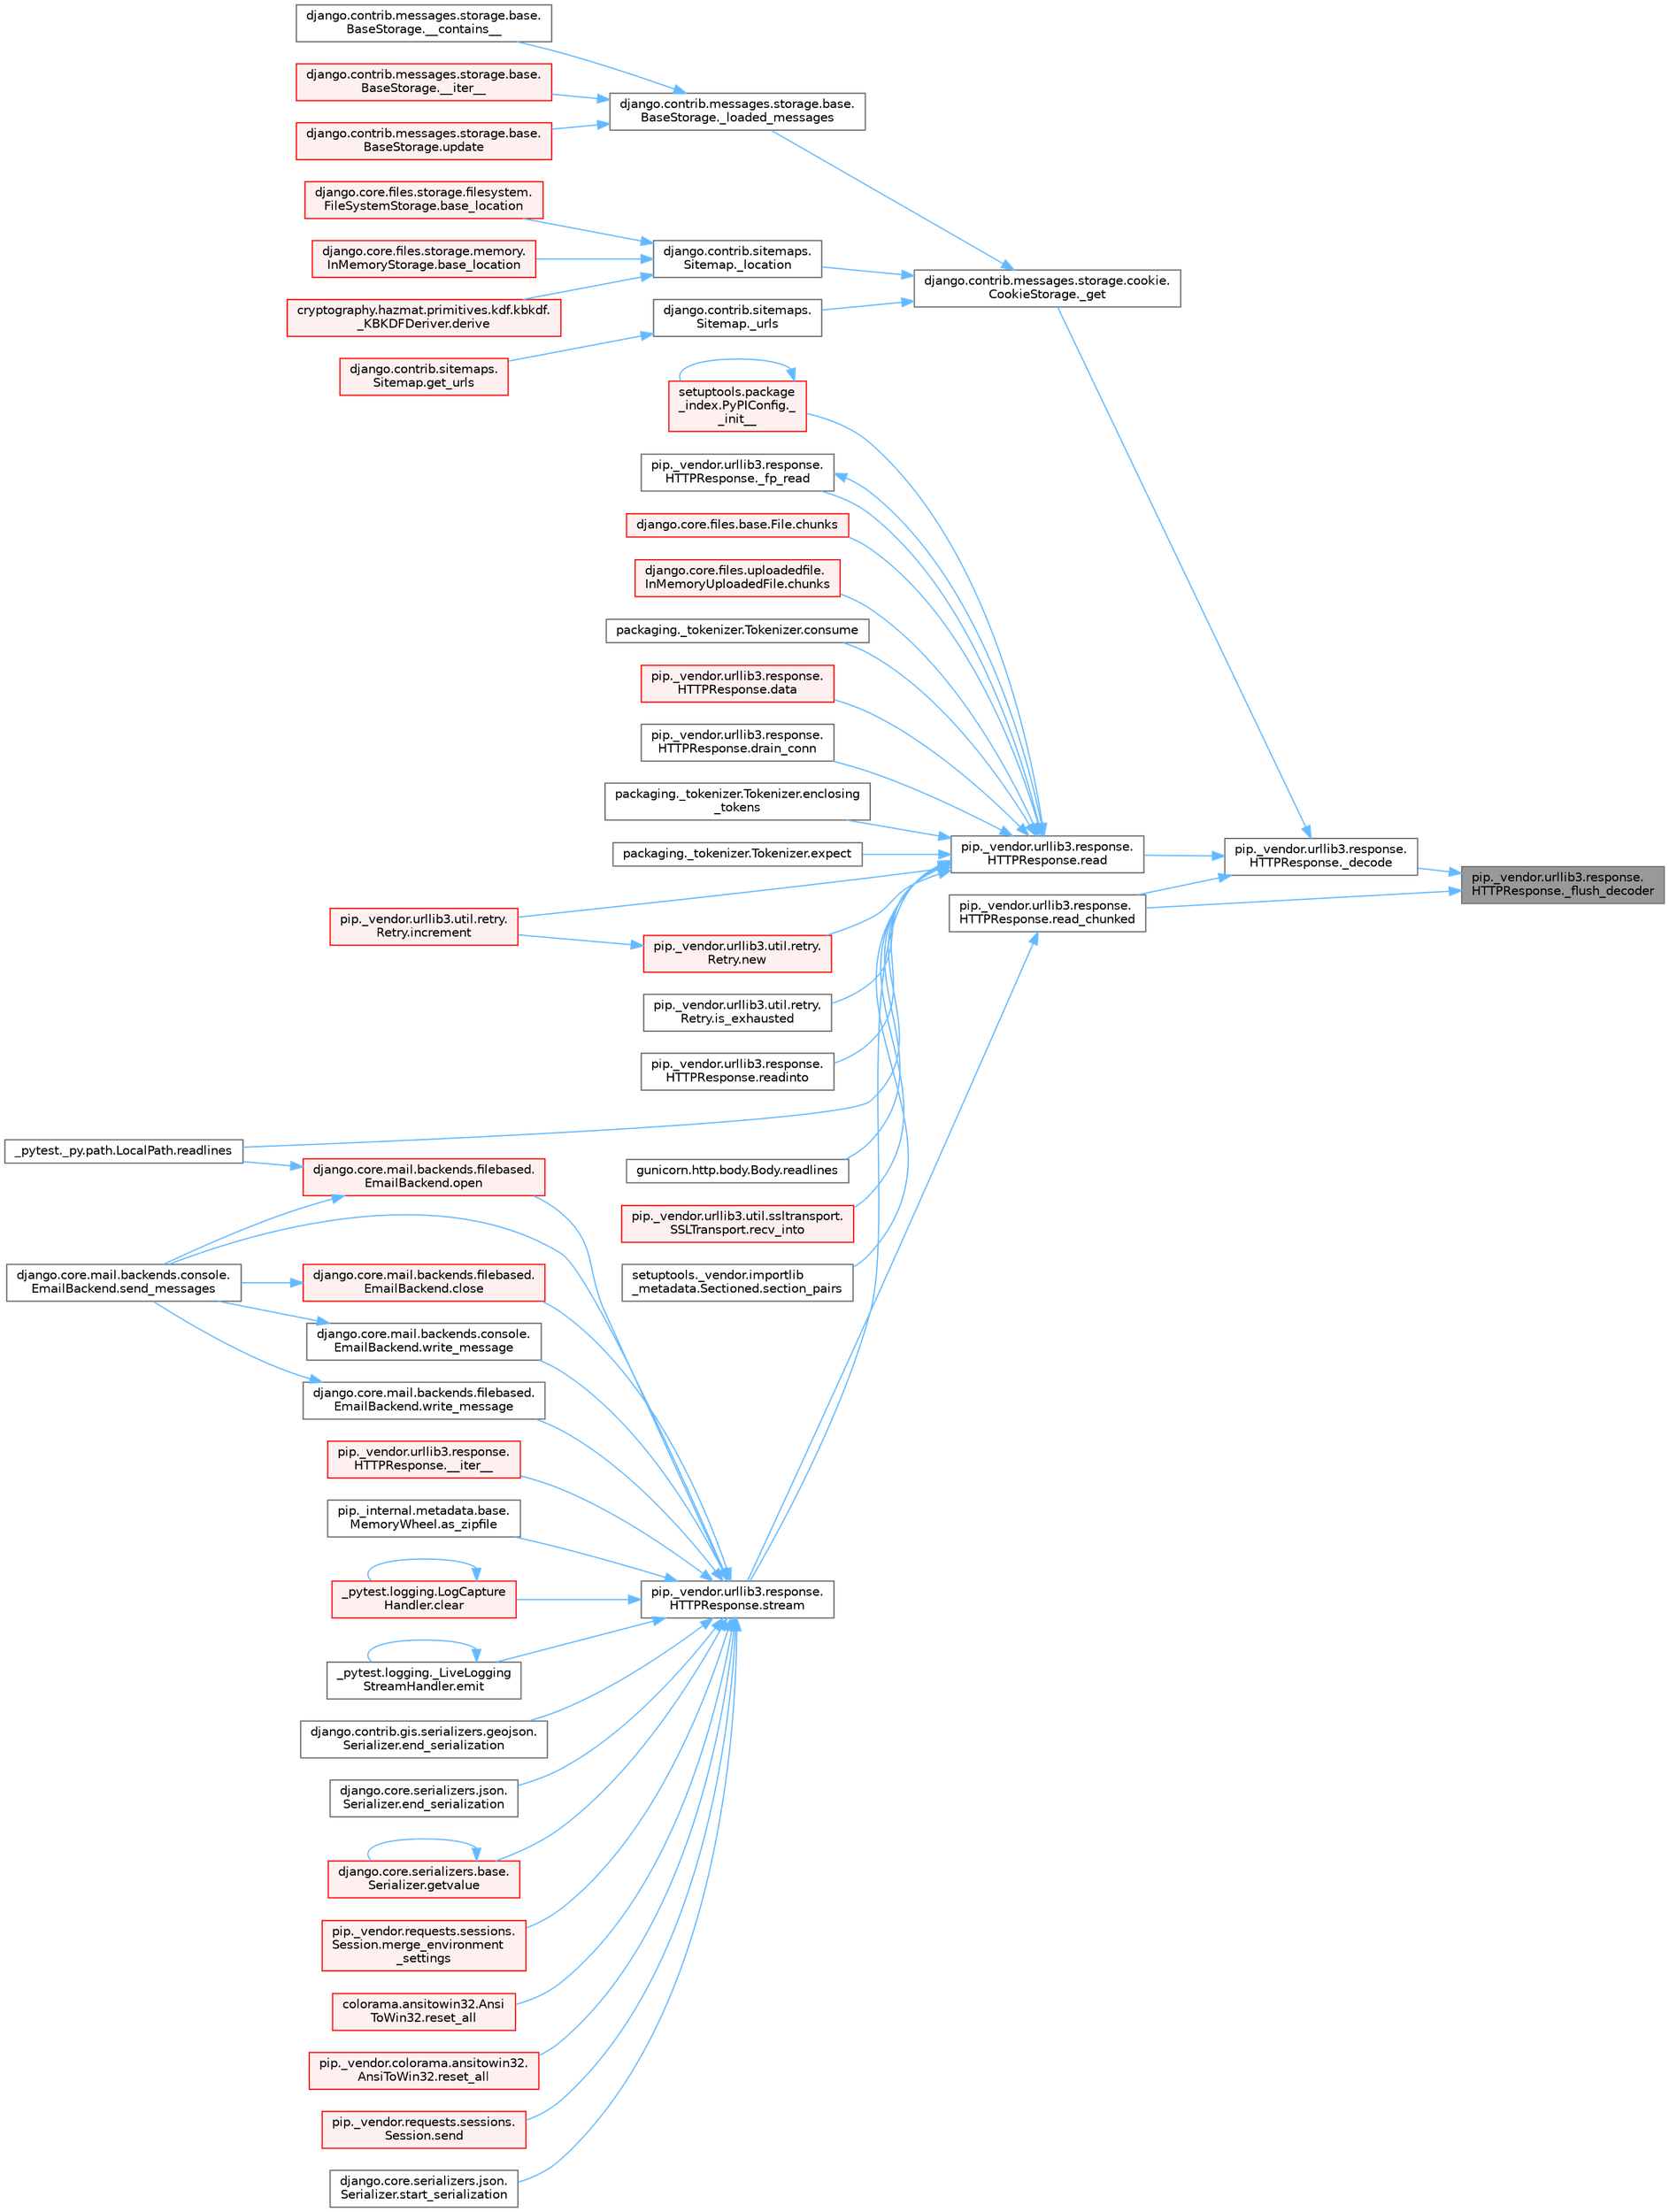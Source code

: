 digraph "pip._vendor.urllib3.response.HTTPResponse._flush_decoder"
{
 // LATEX_PDF_SIZE
  bgcolor="transparent";
  edge [fontname=Helvetica,fontsize=10,labelfontname=Helvetica,labelfontsize=10];
  node [fontname=Helvetica,fontsize=10,shape=box,height=0.2,width=0.4];
  rankdir="RL";
  Node1 [id="Node000001",label="pip._vendor.urllib3.response.\lHTTPResponse._flush_decoder",height=0.2,width=0.4,color="gray40", fillcolor="grey60", style="filled", fontcolor="black",tooltip=" "];
  Node1 -> Node2 [id="edge1_Node000001_Node000002",dir="back",color="steelblue1",style="solid",tooltip=" "];
  Node2 [id="Node000002",label="pip._vendor.urllib3.response.\lHTTPResponse._decode",height=0.2,width=0.4,color="grey40", fillcolor="white", style="filled",URL="$classpip_1_1__vendor_1_1urllib3_1_1response_1_1_h_t_t_p_response.html#a8678676b28422ac1205fd245662f6a2c",tooltip=" "];
  Node2 -> Node3 [id="edge2_Node000002_Node000003",dir="back",color="steelblue1",style="solid",tooltip=" "];
  Node3 [id="Node000003",label="django.contrib.messages.storage.cookie.\lCookieStorage._get",height=0.2,width=0.4,color="grey40", fillcolor="white", style="filled",URL="$classdjango_1_1contrib_1_1messages_1_1storage_1_1cookie_1_1_cookie_storage.html#a39d084f6072109675c9ef06c047174e8",tooltip=" "];
  Node3 -> Node4 [id="edge3_Node000003_Node000004",dir="back",color="steelblue1",style="solid",tooltip=" "];
  Node4 [id="Node000004",label="django.contrib.messages.storage.base.\lBaseStorage._loaded_messages",height=0.2,width=0.4,color="grey40", fillcolor="white", style="filled",URL="$classdjango_1_1contrib_1_1messages_1_1storage_1_1base_1_1_base_storage.html#aae271e69706ef6bcb050affc180b81e1",tooltip=" "];
  Node4 -> Node5 [id="edge4_Node000004_Node000005",dir="back",color="steelblue1",style="solid",tooltip=" "];
  Node5 [id="Node000005",label="django.contrib.messages.storage.base.\lBaseStorage.__contains__",height=0.2,width=0.4,color="grey40", fillcolor="white", style="filled",URL="$classdjango_1_1contrib_1_1messages_1_1storage_1_1base_1_1_base_storage.html#aa0b6fbe6aacbe913194613f52754053d",tooltip=" "];
  Node4 -> Node6 [id="edge5_Node000004_Node000006",dir="back",color="steelblue1",style="solid",tooltip=" "];
  Node6 [id="Node000006",label="django.contrib.messages.storage.base.\lBaseStorage.__iter__",height=0.2,width=0.4,color="red", fillcolor="#FFF0F0", style="filled",URL="$classdjango_1_1contrib_1_1messages_1_1storage_1_1base_1_1_base_storage.html#a89c594a6d79beed25f3396208bd84400",tooltip=" "];
  Node4 -> Node9 [id="edge6_Node000004_Node000009",dir="back",color="steelblue1",style="solid",tooltip=" "];
  Node9 [id="Node000009",label="django.contrib.messages.storage.base.\lBaseStorage.update",height=0.2,width=0.4,color="red", fillcolor="#FFF0F0", style="filled",URL="$classdjango_1_1contrib_1_1messages_1_1storage_1_1base_1_1_base_storage.html#a6e7b6b257bc8af4bd1d58d53235679a2",tooltip=" "];
  Node3 -> Node3158 [id="edge7_Node000003_Node003158",dir="back",color="steelblue1",style="solid",tooltip=" "];
  Node3158 [id="Node003158",label="django.contrib.sitemaps.\lSitemap._location",height=0.2,width=0.4,color="grey40", fillcolor="white", style="filled",URL="$classdjango_1_1contrib_1_1sitemaps_1_1_sitemap.html#ad4d48aad160bd294701d80a07987fc7b",tooltip=" "];
  Node3158 -> Node3159 [id="edge8_Node003158_Node003159",dir="back",color="steelblue1",style="solid",tooltip=" "];
  Node3159 [id="Node003159",label="django.core.files.storage.filesystem.\lFileSystemStorage.base_location",height=0.2,width=0.4,color="red", fillcolor="#FFF0F0", style="filled",URL="$classdjango_1_1core_1_1files_1_1storage_1_1filesystem_1_1_file_system_storage.html#aab15e13dc9df22740960fa72aba72da5",tooltip=" "];
  Node3158 -> Node3167 [id="edge9_Node003158_Node003167",dir="back",color="steelblue1",style="solid",tooltip=" "];
  Node3167 [id="Node003167",label="django.core.files.storage.memory.\lInMemoryStorage.base_location",height=0.2,width=0.4,color="red", fillcolor="#FFF0F0", style="filled",URL="$classdjango_1_1core_1_1files_1_1storage_1_1memory_1_1_in_memory_storage.html#a9602f1ede0aef08a10acc830af0caa7e",tooltip=" "];
  Node3158 -> Node3168 [id="edge10_Node003158_Node003168",dir="back",color="steelblue1",style="solid",tooltip=" "];
  Node3168 [id="Node003168",label="cryptography.hazmat.primitives.kdf.kbkdf.\l_KBKDFDeriver.derive",height=0.2,width=0.4,color="red", fillcolor="#FFF0F0", style="filled",URL="$classcryptography_1_1hazmat_1_1primitives_1_1kdf_1_1kbkdf_1_1___k_b_k_d_f_deriver.html#a44ae0bc2dd2e2a18aff4870c69dfcf14",tooltip=" "];
  Node3 -> Node3178 [id="edge11_Node000003_Node003178",dir="back",color="steelblue1",style="solid",tooltip=" "];
  Node3178 [id="Node003178",label="django.contrib.sitemaps.\lSitemap._urls",height=0.2,width=0.4,color="grey40", fillcolor="white", style="filled",URL="$classdjango_1_1contrib_1_1sitemaps_1_1_sitemap.html#af9e8bf42e915324bc9040a1223a499e5",tooltip=" "];
  Node3178 -> Node3179 [id="edge12_Node003178_Node003179",dir="back",color="steelblue1",style="solid",tooltip=" "];
  Node3179 [id="Node003179",label="django.contrib.sitemaps.\lSitemap.get_urls",height=0.2,width=0.4,color="red", fillcolor="#FFF0F0", style="filled",URL="$classdjango_1_1contrib_1_1sitemaps_1_1_sitemap.html#adf0582b6b190c92d1b65c14c97d464f2",tooltip=" "];
  Node2 -> Node3180 [id="edge13_Node000002_Node003180",dir="back",color="steelblue1",style="solid",tooltip=" "];
  Node3180 [id="Node003180",label="pip._vendor.urllib3.response.\lHTTPResponse.read",height=0.2,width=0.4,color="grey40", fillcolor="white", style="filled",URL="$classpip_1_1__vendor_1_1urllib3_1_1response_1_1_h_t_t_p_response.html#af2e8ded2867c7f29976cbe251a10178f",tooltip=" "];
  Node3180 -> Node777 [id="edge14_Node003180_Node000777",dir="back",color="steelblue1",style="solid",tooltip=" "];
  Node777 [id="Node000777",label="setuptools.package\l_index.PyPIConfig._\l_init__",height=0.2,width=0.4,color="red", fillcolor="#FFF0F0", style="filled",URL="$classsetuptools_1_1package__index_1_1_py_p_i_config.html#aaaf43ad63ae6fe8ffed0e48774e437b6",tooltip=" "];
  Node777 -> Node777 [id="edge15_Node000777_Node000777",dir="back",color="steelblue1",style="solid",tooltip=" "];
  Node3180 -> Node3181 [id="edge16_Node003180_Node003181",dir="back",color="steelblue1",style="solid",tooltip=" "];
  Node3181 [id="Node003181",label="pip._vendor.urllib3.response.\lHTTPResponse._fp_read",height=0.2,width=0.4,color="grey40", fillcolor="white", style="filled",URL="$classpip_1_1__vendor_1_1urllib3_1_1response_1_1_h_t_t_p_response.html#a18f0ec4cea0283be8dac4b901ddcdee0",tooltip=" "];
  Node3181 -> Node3180 [id="edge17_Node003181_Node003180",dir="back",color="steelblue1",style="solid",tooltip=" "];
  Node3180 -> Node778 [id="edge18_Node003180_Node000778",dir="back",color="steelblue1",style="solid",tooltip=" "];
  Node778 [id="Node000778",label="django.core.files.base.File.chunks",height=0.2,width=0.4,color="red", fillcolor="#FFF0F0", style="filled",URL="$classdjango_1_1core_1_1files_1_1base_1_1_file.html#ad17ccdad55ee2a18e7b9e3911ee8ebcb",tooltip=" "];
  Node3180 -> Node780 [id="edge19_Node003180_Node000780",dir="back",color="steelblue1",style="solid",tooltip=" "];
  Node780 [id="Node000780",label="django.core.files.uploadedfile.\lInMemoryUploadedFile.chunks",height=0.2,width=0.4,color="red", fillcolor="#FFF0F0", style="filled",URL="$classdjango_1_1core_1_1files_1_1uploadedfile_1_1_in_memory_uploaded_file.html#adc0e015945bc5d33673ec1d0f2b73074",tooltip=" "];
  Node3180 -> Node781 [id="edge20_Node003180_Node000781",dir="back",color="steelblue1",style="solid",tooltip=" "];
  Node781 [id="Node000781",label="packaging._tokenizer.Tokenizer.consume",height=0.2,width=0.4,color="grey40", fillcolor="white", style="filled",URL="$classpackaging_1_1__tokenizer_1_1_tokenizer.html#aff74eaccaae690982aaaba5cb9a4d051",tooltip=" "];
  Node3180 -> Node782 [id="edge21_Node003180_Node000782",dir="back",color="steelblue1",style="solid",tooltip=" "];
  Node782 [id="Node000782",label="pip._vendor.urllib3.response.\lHTTPResponse.data",height=0.2,width=0.4,color="red", fillcolor="#FFF0F0", style="filled",URL="$classpip_1_1__vendor_1_1urllib3_1_1response_1_1_h_t_t_p_response.html#abf3c538704803faf453331b0031f3bdd",tooltip=" "];
  Node3180 -> Node823 [id="edge22_Node003180_Node000823",dir="back",color="steelblue1",style="solid",tooltip=" "];
  Node823 [id="Node000823",label="pip._vendor.urllib3.response.\lHTTPResponse.drain_conn",height=0.2,width=0.4,color="grey40", fillcolor="white", style="filled",URL="$classpip_1_1__vendor_1_1urllib3_1_1response_1_1_h_t_t_p_response.html#ad5ca98b71fbb5094f5db062b07b26eb1",tooltip=" "];
  Node3180 -> Node824 [id="edge23_Node003180_Node000824",dir="back",color="steelblue1",style="solid",tooltip=" "];
  Node824 [id="Node000824",label="packaging._tokenizer.Tokenizer.enclosing\l_tokens",height=0.2,width=0.4,color="grey40", fillcolor="white", style="filled",URL="$classpackaging_1_1__tokenizer_1_1_tokenizer.html#a27f8cfa7a5ed91e0cba1923b9b18da3d",tooltip=" "];
  Node3180 -> Node825 [id="edge24_Node003180_Node000825",dir="back",color="steelblue1",style="solid",tooltip=" "];
  Node825 [id="Node000825",label="packaging._tokenizer.Tokenizer.expect",height=0.2,width=0.4,color="grey40", fillcolor="white", style="filled",URL="$classpackaging_1_1__tokenizer_1_1_tokenizer.html#a151b21b99f387eddd422cd0dcf2064dd",tooltip=" "];
  Node3180 -> Node446 [id="edge25_Node003180_Node000446",dir="back",color="steelblue1",style="solid",tooltip=" "];
  Node446 [id="Node000446",label="pip._vendor.urllib3.util.retry.\lRetry.increment",height=0.2,width=0.4,color="red", fillcolor="#FFF0F0", style="filled",URL="$classpip_1_1__vendor_1_1urllib3_1_1util_1_1retry_1_1_retry.html#a88dd993ccb2ef4b2bfa9ad0571374b12",tooltip=" "];
  Node3180 -> Node826 [id="edge26_Node003180_Node000826",dir="back",color="steelblue1",style="solid",tooltip=" "];
  Node826 [id="Node000826",label="pip._vendor.urllib3.util.retry.\lRetry.is_exhausted",height=0.2,width=0.4,color="grey40", fillcolor="white", style="filled",URL="$classpip_1_1__vendor_1_1urllib3_1_1util_1_1retry_1_1_retry.html#ad8d42bd72e35f497daf9a0359560969d",tooltip=" "];
  Node3180 -> Node827 [id="edge27_Node003180_Node000827",dir="back",color="steelblue1",style="solid",tooltip=" "];
  Node827 [id="Node000827",label="pip._vendor.urllib3.util.retry.\lRetry.new",height=0.2,width=0.4,color="red", fillcolor="#FFF0F0", style="filled",URL="$classpip_1_1__vendor_1_1urllib3_1_1util_1_1retry_1_1_retry.html#ab806585412b9d9b3c0d882fb4bd8d3c0",tooltip=" "];
  Node827 -> Node446 [id="edge28_Node000827_Node000446",dir="back",color="steelblue1",style="solid",tooltip=" "];
  Node3180 -> Node1108 [id="edge29_Node003180_Node001108",dir="back",color="steelblue1",style="solid",tooltip=" "];
  Node1108 [id="Node001108",label="pip._vendor.urllib3.response.\lHTTPResponse.readinto",height=0.2,width=0.4,color="grey40", fillcolor="white", style="filled",URL="$classpip_1_1__vendor_1_1urllib3_1_1response_1_1_h_t_t_p_response.html#a0988b6687696efed2e04f897eab47ac4",tooltip=" "];
  Node3180 -> Node1109 [id="edge30_Node003180_Node001109",dir="back",color="steelblue1",style="solid",tooltip=" "];
  Node1109 [id="Node001109",label="_pytest._py.path.LocalPath.readlines",height=0.2,width=0.4,color="grey40", fillcolor="white", style="filled",URL="$class__pytest_1_1__py_1_1path_1_1_local_path.html#ab4ae86092b85919c6d43e793d049c3b3",tooltip=" "];
  Node3180 -> Node1110 [id="edge31_Node003180_Node001110",dir="back",color="steelblue1",style="solid",tooltip=" "];
  Node1110 [id="Node001110",label="gunicorn.http.body.Body.readlines",height=0.2,width=0.4,color="grey40", fillcolor="white", style="filled",URL="$classgunicorn_1_1http_1_1body_1_1_body.html#adfec992d9fa8fbca15e35ea1ad4fae63",tooltip=" "];
  Node3180 -> Node1111 [id="edge32_Node003180_Node001111",dir="back",color="steelblue1",style="solid",tooltip=" "];
  Node1111 [id="Node001111",label="pip._vendor.urllib3.util.ssltransport.\lSSLTransport.recv_into",height=0.2,width=0.4,color="red", fillcolor="#FFF0F0", style="filled",URL="$classpip_1_1__vendor_1_1urllib3_1_1util_1_1ssltransport_1_1_s_s_l_transport.html#a9d8da497d2fe869c1f3f9ad1de30fd0c",tooltip=" "];
  Node3180 -> Node1112 [id="edge33_Node003180_Node001112",dir="back",color="steelblue1",style="solid",tooltip=" "];
  Node1112 [id="Node001112",label="setuptools._vendor.importlib\l_metadata.Sectioned.section_pairs",height=0.2,width=0.4,color="grey40", fillcolor="white", style="filled",URL="$classsetuptools_1_1__vendor_1_1importlib__metadata_1_1_sectioned.html#a1a649cd858c63bbcb2016883995ae6a7",tooltip=" "];
  Node3180 -> Node166 [id="edge34_Node003180_Node000166",dir="back",color="steelblue1",style="solid",tooltip=" "];
  Node166 [id="Node000166",label="pip._vendor.urllib3.response.\lHTTPResponse.stream",height=0.2,width=0.4,color="grey40", fillcolor="white", style="filled",URL="$classpip_1_1__vendor_1_1urllib3_1_1response_1_1_h_t_t_p_response.html#a8d802b25f09dd341838a1d631ffc4f62",tooltip=" "];
  Node166 -> Node167 [id="edge35_Node000166_Node000167",dir="back",color="steelblue1",style="solid",tooltip=" "];
  Node167 [id="Node000167",label="pip._vendor.urllib3.response.\lHTTPResponse.__iter__",height=0.2,width=0.4,color="red", fillcolor="#FFF0F0", style="filled",URL="$classpip_1_1__vendor_1_1urllib3_1_1response_1_1_h_t_t_p_response.html#a674038e4fed16f4873a5c2479113d02f",tooltip=" "];
  Node166 -> Node168 [id="edge36_Node000166_Node000168",dir="back",color="steelblue1",style="solid",tooltip=" "];
  Node168 [id="Node000168",label="pip._internal.metadata.base.\lMemoryWheel.as_zipfile",height=0.2,width=0.4,color="grey40", fillcolor="white", style="filled",URL="$classpip_1_1__internal_1_1metadata_1_1base_1_1_memory_wheel.html#a34b32e56b3eb05dbf15425fe8399d658",tooltip=" "];
  Node166 -> Node169 [id="edge37_Node000166_Node000169",dir="back",color="steelblue1",style="solid",tooltip=" "];
  Node169 [id="Node000169",label="_pytest.logging.LogCapture\lHandler.clear",height=0.2,width=0.4,color="red", fillcolor="#FFF0F0", style="filled",URL="$class__pytest_1_1logging_1_1_log_capture_handler.html#ace280d99c67150fd06c5e96423ba321b",tooltip=" "];
  Node169 -> Node169 [id="edge38_Node000169_Node000169",dir="back",color="steelblue1",style="solid",tooltip=" "];
  Node166 -> Node3120 [id="edge39_Node000166_Node003120",dir="back",color="steelblue1",style="solid",tooltip=" "];
  Node3120 [id="Node003120",label="django.core.mail.backends.filebased.\lEmailBackend.close",height=0.2,width=0.4,color="red", fillcolor="#FFF0F0", style="filled",URL="$classdjango_1_1core_1_1mail_1_1backends_1_1filebased_1_1_email_backend.html#af90ba8a487930e530a20ceb03669a672",tooltip=" "];
  Node3120 -> Node1383 [id="edge40_Node003120_Node001383",dir="back",color="steelblue1",style="solid",tooltip=" "];
  Node1383 [id="Node001383",label="django.core.mail.backends.console.\lEmailBackend.send_messages",height=0.2,width=0.4,color="grey40", fillcolor="white", style="filled",URL="$classdjango_1_1core_1_1mail_1_1backends_1_1console_1_1_email_backend.html#ae3c7f922df87a228638e98cbb97a3deb",tooltip=" "];
  Node166 -> Node3121 [id="edge41_Node000166_Node003121",dir="back",color="steelblue1",style="solid",tooltip=" "];
  Node3121 [id="Node003121",label="_pytest.logging._LiveLogging\lStreamHandler.emit",height=0.2,width=0.4,color="grey40", fillcolor="white", style="filled",URL="$class__pytest_1_1logging_1_1___live_logging_stream_handler.html#a75eecf2333845a5009535c1e09de5541",tooltip=" "];
  Node3121 -> Node3121 [id="edge42_Node003121_Node003121",dir="back",color="steelblue1",style="solid",tooltip=" "];
  Node166 -> Node3122 [id="edge43_Node000166_Node003122",dir="back",color="steelblue1",style="solid",tooltip=" "];
  Node3122 [id="Node003122",label="django.contrib.gis.serializers.geojson.\lSerializer.end_serialization",height=0.2,width=0.4,color="grey40", fillcolor="white", style="filled",URL="$classdjango_1_1contrib_1_1gis_1_1serializers_1_1geojson_1_1_serializer.html#ad85af58c44b468a102362bbde223f76a",tooltip=" "];
  Node166 -> Node1490 [id="edge44_Node000166_Node001490",dir="back",color="steelblue1",style="solid",tooltip=" "];
  Node1490 [id="Node001490",label="django.core.serializers.json.\lSerializer.end_serialization",height=0.2,width=0.4,color="grey40", fillcolor="white", style="filled",URL="$classdjango_1_1core_1_1serializers_1_1json_1_1_serializer.html#a41a973c15ffce96a44ecbd9c62af19b2",tooltip=" "];
  Node166 -> Node3123 [id="edge45_Node000166_Node003123",dir="back",color="steelblue1",style="solid",tooltip=" "];
  Node3123 [id="Node003123",label="django.core.serializers.base.\lSerializer.getvalue",height=0.2,width=0.4,color="red", fillcolor="#FFF0F0", style="filled",URL="$classdjango_1_1core_1_1serializers_1_1base_1_1_serializer.html#a90db7a9af3b3a5e2f59ef00eda5768b0",tooltip=" "];
  Node3123 -> Node3123 [id="edge46_Node003123_Node003123",dir="back",color="steelblue1",style="solid",tooltip=" "];
  Node166 -> Node1811 [id="edge47_Node000166_Node001811",dir="back",color="steelblue1",style="solid",tooltip=" "];
  Node1811 [id="Node001811",label="pip._vendor.requests.sessions.\lSession.merge_environment\l_settings",height=0.2,width=0.4,color="red", fillcolor="#FFF0F0", style="filled",URL="$classpip_1_1__vendor_1_1requests_1_1sessions_1_1_session.html#a1bbc07ae0fd8434a0ae651e3eb482be0",tooltip=" "];
  Node166 -> Node3124 [id="edge48_Node000166_Node003124",dir="back",color="steelblue1",style="solid",tooltip=" "];
  Node3124 [id="Node003124",label="django.core.mail.backends.filebased.\lEmailBackend.open",height=0.2,width=0.4,color="red", fillcolor="#FFF0F0", style="filled",URL="$classdjango_1_1core_1_1mail_1_1backends_1_1filebased_1_1_email_backend.html#acc1a9fd1f47e8c6b22587d70427d0bf9",tooltip=" "];
  Node3124 -> Node1109 [id="edge49_Node003124_Node001109",dir="back",color="steelblue1",style="solid",tooltip=" "];
  Node3124 -> Node1383 [id="edge50_Node003124_Node001383",dir="back",color="steelblue1",style="solid",tooltip=" "];
  Node166 -> Node3125 [id="edge51_Node000166_Node003125",dir="back",color="steelblue1",style="solid",tooltip=" "];
  Node3125 [id="Node003125",label="colorama.ansitowin32.Ansi\lToWin32.reset_all",height=0.2,width=0.4,color="red", fillcolor="#FFF0F0", style="filled",URL="$classcolorama_1_1ansitowin32_1_1_ansi_to_win32.html#a028b716efdf98afc93f4fa55e99ee924",tooltip=" "];
  Node166 -> Node3130 [id="edge52_Node000166_Node003130",dir="back",color="steelblue1",style="solid",tooltip=" "];
  Node3130 [id="Node003130",label="pip._vendor.colorama.ansitowin32.\lAnsiToWin32.reset_all",height=0.2,width=0.4,color="red", fillcolor="#FFF0F0", style="filled",URL="$classpip_1_1__vendor_1_1colorama_1_1ansitowin32_1_1_ansi_to_win32.html#afb77411498fdd5a6eb6380c829024133",tooltip=" "];
  Node166 -> Node1812 [id="edge53_Node000166_Node001812",dir="back",color="steelblue1",style="solid",tooltip=" "];
  Node1812 [id="Node001812",label="pip._vendor.requests.sessions.\lSession.send",height=0.2,width=0.4,color="red", fillcolor="#FFF0F0", style="filled",URL="$classpip_1_1__vendor_1_1requests_1_1sessions_1_1_session.html#ac53877008b8d3c6901be36033885124c",tooltip=" "];
  Node166 -> Node1383 [id="edge54_Node000166_Node001383",dir="back",color="steelblue1",style="solid",tooltip=" "];
  Node166 -> Node3133 [id="edge55_Node000166_Node003133",dir="back",color="steelblue1",style="solid",tooltip=" "];
  Node3133 [id="Node003133",label="django.core.serializers.json.\lSerializer.start_serialization",height=0.2,width=0.4,color="grey40", fillcolor="white", style="filled",URL="$classdjango_1_1core_1_1serializers_1_1json_1_1_serializer.html#a789f0dff0adfba6c40c1a386dbe360de",tooltip=" "];
  Node166 -> Node3134 [id="edge56_Node000166_Node003134",dir="back",color="steelblue1",style="solid",tooltip=" "];
  Node3134 [id="Node003134",label="django.core.mail.backends.console.\lEmailBackend.write_message",height=0.2,width=0.4,color="grey40", fillcolor="white", style="filled",URL="$classdjango_1_1core_1_1mail_1_1backends_1_1console_1_1_email_backend.html#ab49bc62dd74298e452d7fbbd64953cfd",tooltip=" "];
  Node3134 -> Node1383 [id="edge57_Node003134_Node001383",dir="back",color="steelblue1",style="solid",tooltip=" "];
  Node166 -> Node3135 [id="edge58_Node000166_Node003135",dir="back",color="steelblue1",style="solid",tooltip=" "];
  Node3135 [id="Node003135",label="django.core.mail.backends.filebased.\lEmailBackend.write_message",height=0.2,width=0.4,color="grey40", fillcolor="white", style="filled",URL="$classdjango_1_1core_1_1mail_1_1backends_1_1filebased_1_1_email_backend.html#ab8161b64303b82d4009a66a970d5539f",tooltip=" "];
  Node3135 -> Node1383 [id="edge59_Node003135_Node001383",dir="back",color="steelblue1",style="solid",tooltip=" "];
  Node2 -> Node165 [id="edge60_Node000002_Node000165",dir="back",color="steelblue1",style="solid",tooltip=" "];
  Node165 [id="Node000165",label="pip._vendor.urllib3.response.\lHTTPResponse.read_chunked",height=0.2,width=0.4,color="grey40", fillcolor="white", style="filled",URL="$classpip_1_1__vendor_1_1urllib3_1_1response_1_1_h_t_t_p_response.html#a6d821d8da48e729768e93a7058db6d8e",tooltip=" "];
  Node165 -> Node166 [id="edge61_Node000165_Node000166",dir="back",color="steelblue1",style="solid",tooltip=" "];
  Node1 -> Node165 [id="edge62_Node000001_Node000165",dir="back",color="steelblue1",style="solid",tooltip=" "];
}
